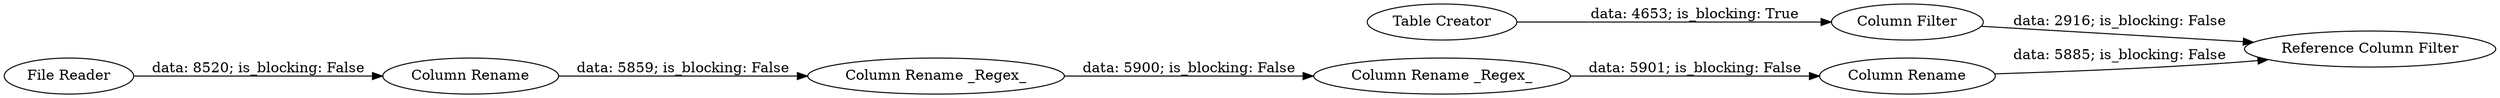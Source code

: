 digraph {
	"6605558062195493317_12" [label="Column Rename"]
	"6605558062195493317_3" [label="Column Rename"]
	"6605558062195493317_11" [label="Column Rename _Regex_"]
	"6605558062195493317_13" [label="Reference Column Filter"]
	"6605558062195493317_1" [label="File Reader"]
	"6605558062195493317_6" [label="Table Creator"]
	"6605558062195493317_8" [label="Column Filter"]
	"6605558062195493317_2" [label="Column Rename _Regex_"]
	"6605558062195493317_1" -> "6605558062195493317_3" [label="data: 8520; is_blocking: False"]
	"6605558062195493317_11" -> "6605558062195493317_12" [label="data: 5901; is_blocking: False"]
	"6605558062195493317_3" -> "6605558062195493317_2" [label="data: 5859; is_blocking: False"]
	"6605558062195493317_12" -> "6605558062195493317_13" [label="data: 5885; is_blocking: False"]
	"6605558062195493317_2" -> "6605558062195493317_11" [label="data: 5900; is_blocking: False"]
	"6605558062195493317_8" -> "6605558062195493317_13" [label="data: 2916; is_blocking: False"]
	"6605558062195493317_6" -> "6605558062195493317_8" [label="data: 4653; is_blocking: True"]
	rankdir=LR
}
